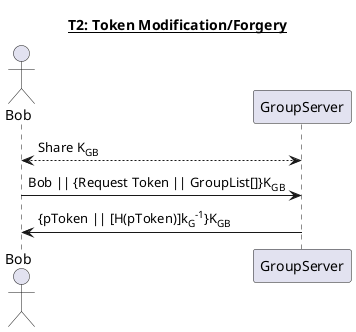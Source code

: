 @startuml
title __T2: Token Modification/Forgery__
actor Bob
participant GroupServer

Bob <--> GroupServer: Share K<sub>GB</sub>
Bob -> GroupServer: Bob || {Request Token || GroupList[]}K<sub>GB</sub>
GroupServer -> Bob: {pToken || [H(pToken)]k<sub>G</sub><sup>-1</sup>}K<sub>GB</sub>

@enduml